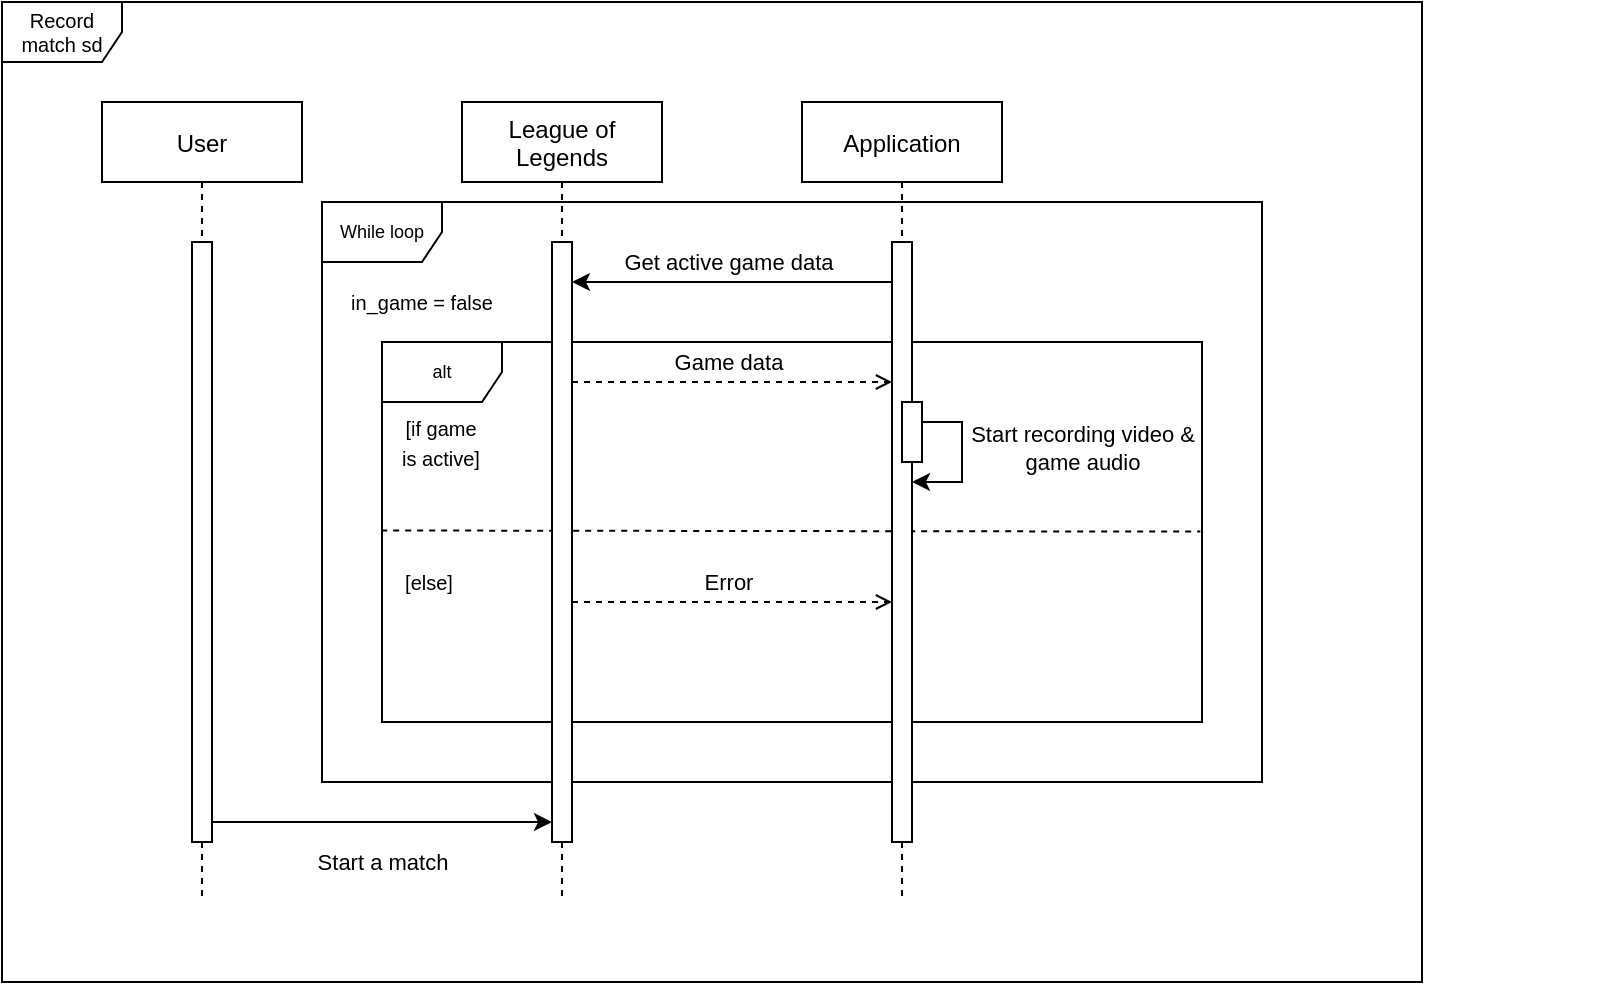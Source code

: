 <mxfile version="13.9.9" type="device"><diagram id="kgpKYQtTHZ0yAKxKKP6v" name="Page-1"><mxGraphModel dx="3555" dy="2035" grid="1" gridSize="10" guides="1" tooltips="1" connect="1" arrows="1" fold="1" page="1" pageScale="1" pageWidth="850" pageHeight="1100" math="0" shadow="0"><root><mxCell id="0"/><mxCell id="1" parent="0"/><mxCell id="znPLdPiNFuDYjl76XJlt-19" value="&lt;font style=&quot;font-size: 9px&quot;&gt;While loop&lt;/font&gt;" style="shape=umlFrame;whiteSpace=wrap;html=1;fontSize=6;" parent="1" vertex="1"><mxGeometry x="240" y="130" width="470" height="290" as="geometry"/></mxCell><mxCell id="znPLdPiNFuDYjl76XJlt-96" value="Record match sd" style="shape=umlFrame;whiteSpace=wrap;html=1;labelBackgroundColor=none;fontSize=10;" parent="1" vertex="1"><mxGeometry x="80" y="30" width="710" height="490" as="geometry"/></mxCell><mxCell id="znPLdPiNFuDYjl76XJlt-3" value="User" style="shape=umlLifeline;perimeter=lifelinePerimeter;container=1;collapsible=0;recursiveResize=0;rounded=0;shadow=0;strokeWidth=1;" parent="1" vertex="1"><mxGeometry x="130" y="80" width="100" height="400" as="geometry"/></mxCell><mxCell id="znPLdPiNFuDYjl76XJlt-4" value="" style="points=[];perimeter=orthogonalPerimeter;rounded=0;shadow=0;strokeWidth=1;" parent="znPLdPiNFuDYjl76XJlt-3" vertex="1"><mxGeometry x="45" y="70" width="10" height="300" as="geometry"/></mxCell><mxCell id="eXdigaJNeP1sQNWmrXtX-3" value="&lt;font style=&quot;font-size: 10px&quot;&gt;in_game = false&lt;/font&gt;" style="text;html=1;strokeColor=none;fillColor=none;align=center;verticalAlign=middle;whiteSpace=wrap;rounded=0;" vertex="1" parent="1"><mxGeometry x="250" y="170" width="80" height="20" as="geometry"/></mxCell><mxCell id="eXdigaJNeP1sQNWmrXtX-6" style="edgeStyle=orthogonalEdgeStyle;rounded=0;orthogonalLoop=1;jettySize=auto;html=1;" edge="1" parent="1"><mxGeometry x="290" y="130" as="geometry"><mxPoint x="525" y="170" as="sourcePoint"/><mxPoint x="365" y="170" as="targetPoint"/><Array as="points"><mxPoint x="480" y="170"/><mxPoint x="480" y="170"/></Array></mxGeometry></mxCell><mxCell id="eXdigaJNeP1sQNWmrXtX-7" value="Get active game data" style="edgeLabel;html=1;align=center;verticalAlign=middle;resizable=0;points=[];" vertex="1" connectable="0" parent="eXdigaJNeP1sQNWmrXtX-6"><mxGeometry x="0.025" y="-1" relative="1" as="geometry"><mxPoint y="-9" as="offset"/></mxGeometry></mxCell><mxCell id="eXdigaJNeP1sQNWmrXtX-8" value="" style="group" vertex="1" connectable="0" parent="1"><mxGeometry x="270" y="200" width="610" height="190" as="geometry"/></mxCell><mxCell id="eXdigaJNeP1sQNWmrXtX-9" value="&lt;font style=&quot;font-size: 9px&quot;&gt;alt&lt;/font&gt;" style="shape=umlFrame;whiteSpace=wrap;html=1;fontSize=6;" vertex="1" parent="eXdigaJNeP1sQNWmrXtX-8"><mxGeometry width="410" height="190" as="geometry"/></mxCell><mxCell id="eXdigaJNeP1sQNWmrXtX-10" value="&lt;font style=&quot;font-size: 10px&quot;&gt;[if game is active]&lt;/font&gt;" style="text;html=1;strokeColor=none;fillColor=none;align=center;verticalAlign=middle;whiteSpace=wrap;rounded=0;" vertex="1" parent="eXdigaJNeP1sQNWmrXtX-8"><mxGeometry x="5.631" y="40" width="46.923" height="20" as="geometry"/></mxCell><mxCell id="eXdigaJNeP1sQNWmrXtX-13" value="&lt;span style=&quot;font-size: 10px&quot;&gt;[else]&lt;/span&gt;" style="text;html=1;strokeColor=none;fillColor=none;align=center;verticalAlign=middle;whiteSpace=wrap;rounded=0;" vertex="1" parent="eXdigaJNeP1sQNWmrXtX-8"><mxGeometry y="110" width="46.923" height="20" as="geometry"/></mxCell><mxCell id="eXdigaJNeP1sQNWmrXtX-17" value="" style="endArrow=none;dashed=1;html=1;exitX=-0.001;exitY=0.496;exitDx=0;exitDy=0;exitPerimeter=0;entryX=0.998;entryY=0.499;entryDx=0;entryDy=0;entryPerimeter=0;" edge="1" parent="eXdigaJNeP1sQNWmrXtX-8" source="eXdigaJNeP1sQNWmrXtX-9" target="eXdigaJNeP1sQNWmrXtX-9"><mxGeometry width="50" height="50" relative="1" as="geometry"><mxPoint x="190" y="90" as="sourcePoint"/><mxPoint x="240" y="40" as="targetPoint"/></mxGeometry></mxCell><mxCell id="eXdigaJNeP1sQNWmrXtX-20" style="edgeStyle=orthogonalEdgeStyle;rounded=0;orthogonalLoop=1;jettySize=auto;html=1;endArrow=open;endFill=0;dashed=1;" edge="1" parent="eXdigaJNeP1sQNWmrXtX-8"><mxGeometry relative="1" as="geometry"><mxPoint x="95" y="130" as="sourcePoint"/><mxPoint x="255" y="130" as="targetPoint"/><Array as="points"/></mxGeometry></mxCell><mxCell id="eXdigaJNeP1sQNWmrXtX-21" value="Error" style="edgeLabel;html=1;align=center;verticalAlign=middle;resizable=0;points=[];" vertex="1" connectable="0" parent="eXdigaJNeP1sQNWmrXtX-20"><mxGeometry x="0.13" y="2" relative="1" as="geometry"><mxPoint x="-12.48" y="-8" as="offset"/></mxGeometry></mxCell><mxCell id="znPLdPiNFuDYjl76XJlt-11" value="League of&#10;Legends" style="shape=umlLifeline;perimeter=lifelinePerimeter;container=1;collapsible=0;recursiveResize=0;rounded=0;shadow=0;strokeWidth=1;" parent="1" vertex="1"><mxGeometry x="310" y="80" width="100" height="400" as="geometry"/></mxCell><mxCell id="znPLdPiNFuDYjl76XJlt-12" value="" style="points=[];perimeter=orthogonalPerimeter;rounded=0;shadow=0;strokeWidth=1;" parent="znPLdPiNFuDYjl76XJlt-11" vertex="1"><mxGeometry x="45" y="70" width="10" height="300" as="geometry"/></mxCell><mxCell id="3nuBFxr9cyL0pnOWT2aG-5" value="Application" style="shape=umlLifeline;perimeter=lifelinePerimeter;container=1;collapsible=0;recursiveResize=0;rounded=0;shadow=0;strokeWidth=1;" parent="1" vertex="1"><mxGeometry x="480" y="80" width="100" height="400" as="geometry"/></mxCell><mxCell id="znPLdPiNFuDYjl76XJlt-14" value="" style="points=[];perimeter=orthogonalPerimeter;rounded=0;shadow=0;strokeWidth=1;" parent="3nuBFxr9cyL0pnOWT2aG-5" vertex="1"><mxGeometry x="45" y="70" width="10" height="300" as="geometry"/></mxCell><mxCell id="eXdigaJNeP1sQNWmrXtX-22" value="" style="points=[];perimeter=orthogonalPerimeter;rounded=0;shadow=0;strokeWidth=1;" vertex="1" parent="3nuBFxr9cyL0pnOWT2aG-5"><mxGeometry x="50" y="150" width="10" height="30" as="geometry"/></mxCell><mxCell id="eXdigaJNeP1sQNWmrXtX-26" style="edgeStyle=orthogonalEdgeStyle;rounded=0;orthogonalLoop=1;jettySize=auto;html=1;endArrow=classic;endFill=1;" edge="1" parent="3nuBFxr9cyL0pnOWT2aG-5" source="eXdigaJNeP1sQNWmrXtX-22" target="znPLdPiNFuDYjl76XJlt-14"><mxGeometry relative="1" as="geometry"><Array as="points"><mxPoint x="80" y="160"/><mxPoint x="80" y="190"/></Array></mxGeometry></mxCell><mxCell id="eXdigaJNeP1sQNWmrXtX-27" value="Start recording video &amp;amp;&lt;br&gt;game audio" style="edgeLabel;html=1;align=center;verticalAlign=middle;resizable=0;points=[];" vertex="1" connectable="0" parent="eXdigaJNeP1sQNWmrXtX-26"><mxGeometry x="-0.303" y="-1" relative="1" as="geometry"><mxPoint x="61" y="7.14" as="offset"/></mxGeometry></mxCell><mxCell id="eXdigaJNeP1sQNWmrXtX-18" style="edgeStyle=orthogonalEdgeStyle;rounded=0;orthogonalLoop=1;jettySize=auto;html=1;endArrow=open;endFill=0;dashed=1;" edge="1" parent="1" source="znPLdPiNFuDYjl76XJlt-12" target="znPLdPiNFuDYjl76XJlt-14"><mxGeometry relative="1" as="geometry"><Array as="points"><mxPoint x="460" y="220"/><mxPoint x="460" y="220"/></Array></mxGeometry></mxCell><mxCell id="eXdigaJNeP1sQNWmrXtX-19" value="Game data" style="edgeLabel;html=1;align=center;verticalAlign=middle;resizable=0;points=[];" vertex="1" connectable="0" parent="eXdigaJNeP1sQNWmrXtX-18"><mxGeometry x="0.13" y="2" relative="1" as="geometry"><mxPoint x="-12.48" y="-8" as="offset"/></mxGeometry></mxCell><mxCell id="eXdigaJNeP1sQNWmrXtX-31" style="edgeStyle=orthogonalEdgeStyle;rounded=0;orthogonalLoop=1;jettySize=auto;html=1;endArrow=classic;endFill=1;" edge="1" parent="1" source="znPLdPiNFuDYjl76XJlt-4" target="znPLdPiNFuDYjl76XJlt-12"><mxGeometry relative="1" as="geometry"><Array as="points"><mxPoint x="320" y="440"/><mxPoint x="320" y="440"/></Array></mxGeometry></mxCell><mxCell id="eXdigaJNeP1sQNWmrXtX-32" value="Start a match" style="edgeLabel;html=1;align=center;verticalAlign=middle;resizable=0;points=[];" vertex="1" connectable="0" parent="eXdigaJNeP1sQNWmrXtX-31"><mxGeometry x="-0.113" relative="1" as="geometry"><mxPoint x="9.57" y="19.97" as="offset"/></mxGeometry></mxCell></root></mxGraphModel></diagram></mxfile>